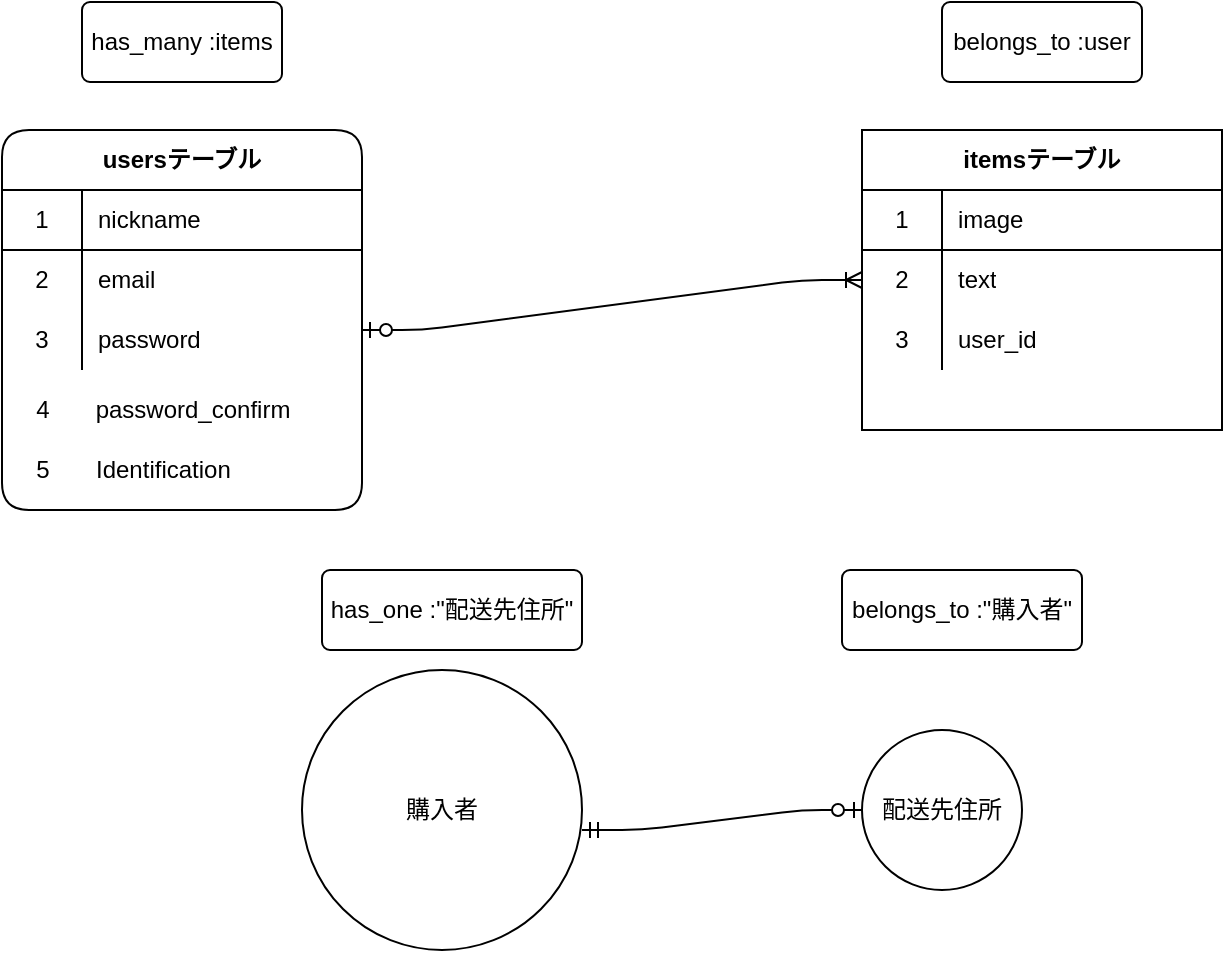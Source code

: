 <mxfile version="13.6.2" type="github" pages="2">
  <diagram id="EXuSt0eIJOZb07wyCPlU" name="Entity">
    <mxGraphModel dx="946" dy="1710" grid="1" gridSize="10" guides="1" tooltips="1" connect="1" arrows="1" fold="1" page="1" pageScale="1" pageWidth="827" pageHeight="1169" math="0" shadow="0">
      <root>
        <mxCell id="vyM4Rfi-raGuhww6wqTi-0" />
        <mxCell id="vyM4Rfi-raGuhww6wqTi-1" parent="vyM4Rfi-raGuhww6wqTi-0" />
        <mxCell id="Rs22c14OHMngR-X3mQZx-0" value="usersテーブル" style="shape=table;html=1;whiteSpace=wrap;startSize=30;container=1;collapsible=0;childLayout=tableLayout;fixedRows=1;rowLines=0;fontStyle=1;align=center;rounded=1;labelBackgroundColor=#ffffff;labelBorderColor=none;" vertex="1" parent="vyM4Rfi-raGuhww6wqTi-1">
          <mxGeometry x="20" y="-520" width="180" height="190" as="geometry" />
        </mxCell>
        <mxCell id="Rs22c14OHMngR-X3mQZx-1" value="" style="shape=partialRectangle;html=1;whiteSpace=wrap;collapsible=0;dropTarget=0;pointerEvents=0;fillColor=none;top=0;left=0;bottom=1;right=0;points=[[0,0.5],[1,0.5]];portConstraint=eastwest;" vertex="1" parent="Rs22c14OHMngR-X3mQZx-0">
          <mxGeometry y="30" width="180" height="30" as="geometry" />
        </mxCell>
        <mxCell id="Rs22c14OHMngR-X3mQZx-2" value="1" style="shape=partialRectangle;html=1;whiteSpace=wrap;connectable=0;fillColor=none;top=0;left=0;bottom=0;right=0;overflow=hidden;" vertex="1" parent="Rs22c14OHMngR-X3mQZx-1">
          <mxGeometry width="40" height="30" as="geometry" />
        </mxCell>
        <mxCell id="Rs22c14OHMngR-X3mQZx-3" value="nickname" style="shape=partialRectangle;html=1;whiteSpace=wrap;connectable=0;fillColor=none;top=0;left=0;bottom=0;right=0;align=left;spacingLeft=6;overflow=hidden;" vertex="1" parent="Rs22c14OHMngR-X3mQZx-1">
          <mxGeometry x="40" width="140" height="30" as="geometry" />
        </mxCell>
        <mxCell id="Rs22c14OHMngR-X3mQZx-4" value="" style="shape=partialRectangle;html=1;whiteSpace=wrap;collapsible=0;dropTarget=0;pointerEvents=0;fillColor=none;top=0;left=0;bottom=0;right=0;points=[[0,0.5],[1,0.5]];portConstraint=eastwest;" vertex="1" parent="Rs22c14OHMngR-X3mQZx-0">
          <mxGeometry y="60" width="180" height="30" as="geometry" />
        </mxCell>
        <mxCell id="Rs22c14OHMngR-X3mQZx-5" value="2" style="shape=partialRectangle;html=1;whiteSpace=wrap;connectable=0;fillColor=none;top=0;left=0;bottom=0;right=0;overflow=hidden;" vertex="1" parent="Rs22c14OHMngR-X3mQZx-4">
          <mxGeometry width="40" height="30" as="geometry" />
        </mxCell>
        <mxCell id="Rs22c14OHMngR-X3mQZx-6" value="email" style="shape=partialRectangle;html=1;whiteSpace=wrap;connectable=0;fillColor=none;top=0;left=0;bottom=0;right=0;align=left;spacingLeft=6;overflow=hidden;horizontal=1;verticalAlign=middle;strokeWidth=1;" vertex="1" parent="Rs22c14OHMngR-X3mQZx-4">
          <mxGeometry x="40" width="140" height="30" as="geometry" />
        </mxCell>
        <mxCell id="Rs22c14OHMngR-X3mQZx-7" value="" style="shape=partialRectangle;html=1;whiteSpace=wrap;collapsible=0;dropTarget=0;pointerEvents=0;fillColor=none;top=0;left=0;bottom=0;right=0;points=[[0,0.5],[1,0.5]];portConstraint=eastwest;" vertex="1" parent="Rs22c14OHMngR-X3mQZx-0">
          <mxGeometry y="90" width="180" height="30" as="geometry" />
        </mxCell>
        <mxCell id="Rs22c14OHMngR-X3mQZx-8" value="3" style="shape=partialRectangle;html=1;whiteSpace=wrap;connectable=0;fillColor=none;top=0;left=0;bottom=0;right=0;overflow=hidden;" vertex="1" parent="Rs22c14OHMngR-X3mQZx-7">
          <mxGeometry width="40" height="30" as="geometry" />
        </mxCell>
        <mxCell id="Rs22c14OHMngR-X3mQZx-9" value="password" style="shape=partialRectangle;html=1;whiteSpace=wrap;connectable=0;top=0;left=0;bottom=0;right=0;align=left;spacingLeft=6;overflow=hidden;fillColor=none;fontStyle=0" vertex="1" parent="Rs22c14OHMngR-X3mQZx-7">
          <mxGeometry x="40" width="140" height="30" as="geometry" />
        </mxCell>
        <mxCell id="Rs22c14OHMngR-X3mQZx-20" value="itemsテーブル" style="shape=table;html=1;whiteSpace=wrap;startSize=30;container=1;collapsible=0;childLayout=tableLayout;fixedRows=1;rowLines=0;fontStyle=1;align=center;" vertex="1" parent="vyM4Rfi-raGuhww6wqTi-1">
          <mxGeometry x="450" y="-520" width="180" height="150" as="geometry" />
        </mxCell>
        <mxCell id="Rs22c14OHMngR-X3mQZx-21" value="" style="shape=partialRectangle;html=1;whiteSpace=wrap;collapsible=0;dropTarget=0;pointerEvents=0;fillColor=none;top=0;left=0;bottom=1;right=0;points=[[0,0.5],[1,0.5]];portConstraint=eastwest;" vertex="1" parent="Rs22c14OHMngR-X3mQZx-20">
          <mxGeometry y="30" width="180" height="30" as="geometry" />
        </mxCell>
        <mxCell id="Rs22c14OHMngR-X3mQZx-22" value="1" style="shape=partialRectangle;html=1;whiteSpace=wrap;connectable=0;fillColor=none;top=0;left=0;bottom=0;right=0;overflow=hidden;" vertex="1" parent="Rs22c14OHMngR-X3mQZx-21">
          <mxGeometry width="40" height="30" as="geometry" />
        </mxCell>
        <mxCell id="Rs22c14OHMngR-X3mQZx-23" value="image" style="shape=partialRectangle;html=1;whiteSpace=wrap;connectable=0;fillColor=none;top=0;left=0;bottom=0;right=0;align=left;spacingLeft=6;overflow=hidden;" vertex="1" parent="Rs22c14OHMngR-X3mQZx-21">
          <mxGeometry x="40" width="140" height="30" as="geometry" />
        </mxCell>
        <mxCell id="Rs22c14OHMngR-X3mQZx-24" value="" style="shape=partialRectangle;html=1;whiteSpace=wrap;collapsible=0;dropTarget=0;pointerEvents=0;fillColor=none;top=0;left=0;bottom=0;right=0;points=[[0,0.5],[1,0.5]];portConstraint=eastwest;" vertex="1" parent="Rs22c14OHMngR-X3mQZx-20">
          <mxGeometry y="60" width="180" height="30" as="geometry" />
        </mxCell>
        <mxCell id="Rs22c14OHMngR-X3mQZx-25" value="2" style="shape=partialRectangle;html=1;whiteSpace=wrap;connectable=0;fillColor=none;top=0;left=0;bottom=0;right=0;overflow=hidden;" vertex="1" parent="Rs22c14OHMngR-X3mQZx-24">
          <mxGeometry width="40" height="30" as="geometry" />
        </mxCell>
        <mxCell id="Rs22c14OHMngR-X3mQZx-26" value="text" style="shape=partialRectangle;html=1;whiteSpace=wrap;connectable=0;fillColor=none;top=0;left=0;bottom=0;right=0;align=left;spacingLeft=6;overflow=hidden;" vertex="1" parent="Rs22c14OHMngR-X3mQZx-24">
          <mxGeometry x="40" width="140" height="30" as="geometry" />
        </mxCell>
        <mxCell id="Rs22c14OHMngR-X3mQZx-27" value="" style="shape=partialRectangle;html=1;whiteSpace=wrap;collapsible=0;dropTarget=0;pointerEvents=0;fillColor=none;top=0;left=0;bottom=0;right=0;points=[[0,0.5],[1,0.5]];portConstraint=eastwest;" vertex="1" parent="Rs22c14OHMngR-X3mQZx-20">
          <mxGeometry y="90" width="180" height="30" as="geometry" />
        </mxCell>
        <mxCell id="Rs22c14OHMngR-X3mQZx-28" value="3" style="shape=partialRectangle;html=1;whiteSpace=wrap;connectable=0;fillColor=none;top=0;left=0;bottom=0;right=0;overflow=hidden;" vertex="1" parent="Rs22c14OHMngR-X3mQZx-27">
          <mxGeometry width="40" height="30" as="geometry" />
        </mxCell>
        <mxCell id="Rs22c14OHMngR-X3mQZx-29" value="user_id" style="shape=partialRectangle;html=1;whiteSpace=wrap;connectable=0;fillColor=none;top=0;left=0;bottom=0;right=0;align=left;spacingLeft=6;overflow=hidden;strokeColor=none;" vertex="1" parent="Rs22c14OHMngR-X3mQZx-27">
          <mxGeometry x="40" width="140" height="30" as="geometry" />
        </mxCell>
        <mxCell id="Rs22c14OHMngR-X3mQZx-34" value="購入者" style="ellipse;whiteSpace=wrap;html=1;aspect=fixed;" vertex="1" parent="vyM4Rfi-raGuhww6wqTi-1">
          <mxGeometry x="170" y="-250" width="140" height="140" as="geometry" />
        </mxCell>
        <mxCell id="Rs22c14OHMngR-X3mQZx-35" value="配送先住所" style="ellipse;whiteSpace=wrap;html=1;aspect=fixed;" vertex="1" parent="vyM4Rfi-raGuhww6wqTi-1">
          <mxGeometry x="450" y="-220" width="80" height="80" as="geometry" />
        </mxCell>
        <mxCell id="Rs22c14OHMngR-X3mQZx-38" value="" style="edgeStyle=entityRelationEdgeStyle;fontSize=12;html=1;endArrow=ERoneToMany;startArrow=ERzeroToOne;entryX=0;entryY=0.5;entryDx=0;entryDy=0;" edge="1" parent="vyM4Rfi-raGuhww6wqTi-1" target="Rs22c14OHMngR-X3mQZx-24">
          <mxGeometry width="100" height="100" relative="1" as="geometry">
            <mxPoint x="200" y="-420" as="sourcePoint" />
            <mxPoint x="300" y="-520" as="targetPoint" />
          </mxGeometry>
        </mxCell>
        <mxCell id="Rs22c14OHMngR-X3mQZx-39" value="" style="edgeStyle=entityRelationEdgeStyle;fontSize=12;html=1;endArrow=ERzeroToOne;startArrow=ERmandOne;entryX=0;entryY=0.5;entryDx=0;entryDy=0;" edge="1" parent="vyM4Rfi-raGuhww6wqTi-1" target="Rs22c14OHMngR-X3mQZx-35">
          <mxGeometry width="100" height="100" relative="1" as="geometry">
            <mxPoint x="310" y="-170" as="sourcePoint" />
            <mxPoint x="446" y="-172" as="targetPoint" />
          </mxGeometry>
        </mxCell>
        <mxCell id="Rs22c14OHMngR-X3mQZx-40" value="has_one :&quot;配送先住所&quot;" style="rounded=1;arcSize=10;whiteSpace=wrap;html=1;align=center;gradientColor=#ffffff;" vertex="1" parent="vyM4Rfi-raGuhww6wqTi-1">
          <mxGeometry x="180" y="-300" width="130" height="40" as="geometry" />
        </mxCell>
        <mxCell id="Rs22c14OHMngR-X3mQZx-42" value="belongs_to :&quot;購入者&quot;" style="rounded=1;arcSize=10;whiteSpace=wrap;html=1;align=center;gradientColor=#ffffff;" vertex="1" parent="vyM4Rfi-raGuhww6wqTi-1">
          <mxGeometry x="440" y="-300" width="120" height="40" as="geometry" />
        </mxCell>
        <mxCell id="dOfYxmZrQ3oRxH4yglgs-0" value="has_many :items" style="rounded=1;arcSize=10;whiteSpace=wrap;html=1;align=center;labelBackgroundColor=#ffffff;strokeWidth=1;fillColor=none;gradientColor=#ffffff;" vertex="1" parent="vyM4Rfi-raGuhww6wqTi-1">
          <mxGeometry x="60" y="-584" width="100" height="40" as="geometry" />
        </mxCell>
        <mxCell id="dOfYxmZrQ3oRxH4yglgs-1" value="belongs_to :user" style="rounded=1;arcSize=10;whiteSpace=wrap;html=1;align=center;labelBackgroundColor=#ffffff;strokeWidth=1;fillColor=none;gradientColor=#ffffff;" vertex="1" parent="vyM4Rfi-raGuhww6wqTi-1">
          <mxGeometry x="490" y="-584" width="100" height="40" as="geometry" />
        </mxCell>
        <mxCell id="dOfYxmZrQ3oRxH4yglgs-2" value="password_confirm" style="text;html=1;align=center;verticalAlign=middle;resizable=0;points=[];autosize=1;" vertex="1" parent="vyM4Rfi-raGuhww6wqTi-1">
          <mxGeometry x="60" y="-390" width="110" height="20" as="geometry" />
        </mxCell>
        <mxCell id="dOfYxmZrQ3oRxH4yglgs-3" value="Identification" style="text;html=1;align=left;verticalAlign=middle;resizable=0;points=[];autosize=1;" vertex="1" parent="vyM4Rfi-raGuhww6wqTi-1">
          <mxGeometry x="65" y="-360" width="80" height="20" as="geometry" />
        </mxCell>
        <mxCell id="dOfYxmZrQ3oRxH4yglgs-5" value="4" style="text;html=1;align=center;verticalAlign=middle;resizable=0;points=[];autosize=1;" vertex="1" parent="vyM4Rfi-raGuhww6wqTi-1">
          <mxGeometry x="30" y="-390" width="20" height="20" as="geometry" />
        </mxCell>
        <mxCell id="dOfYxmZrQ3oRxH4yglgs-6" value="5" style="text;html=1;align=center;verticalAlign=middle;resizable=0;points=[];autosize=1;" vertex="1" parent="vyM4Rfi-raGuhww6wqTi-1">
          <mxGeometry x="30" y="-360" width="20" height="20" as="geometry" />
        </mxCell>
      </root>
    </mxGraphModel>
  </diagram>
  <diagram id="4DP6M6TlSWr3gLskd-KY" name="relation">
    <mxGraphModel dx="946" dy="541" grid="1" gridSize="10" guides="1" tooltips="1" connect="1" arrows="1" fold="1" page="1" pageScale="1" pageWidth="827" pageHeight="1169" math="0" shadow="0">
      <root>
        <mxCell id="DNv7dK36skjTVjqb7twA-0" />
        <mxCell id="DNv7dK36skjTVjqb7twA-1" parent="DNv7dK36skjTVjqb7twA-0" />
      </root>
    </mxGraphModel>
  </diagram>
</mxfile>
